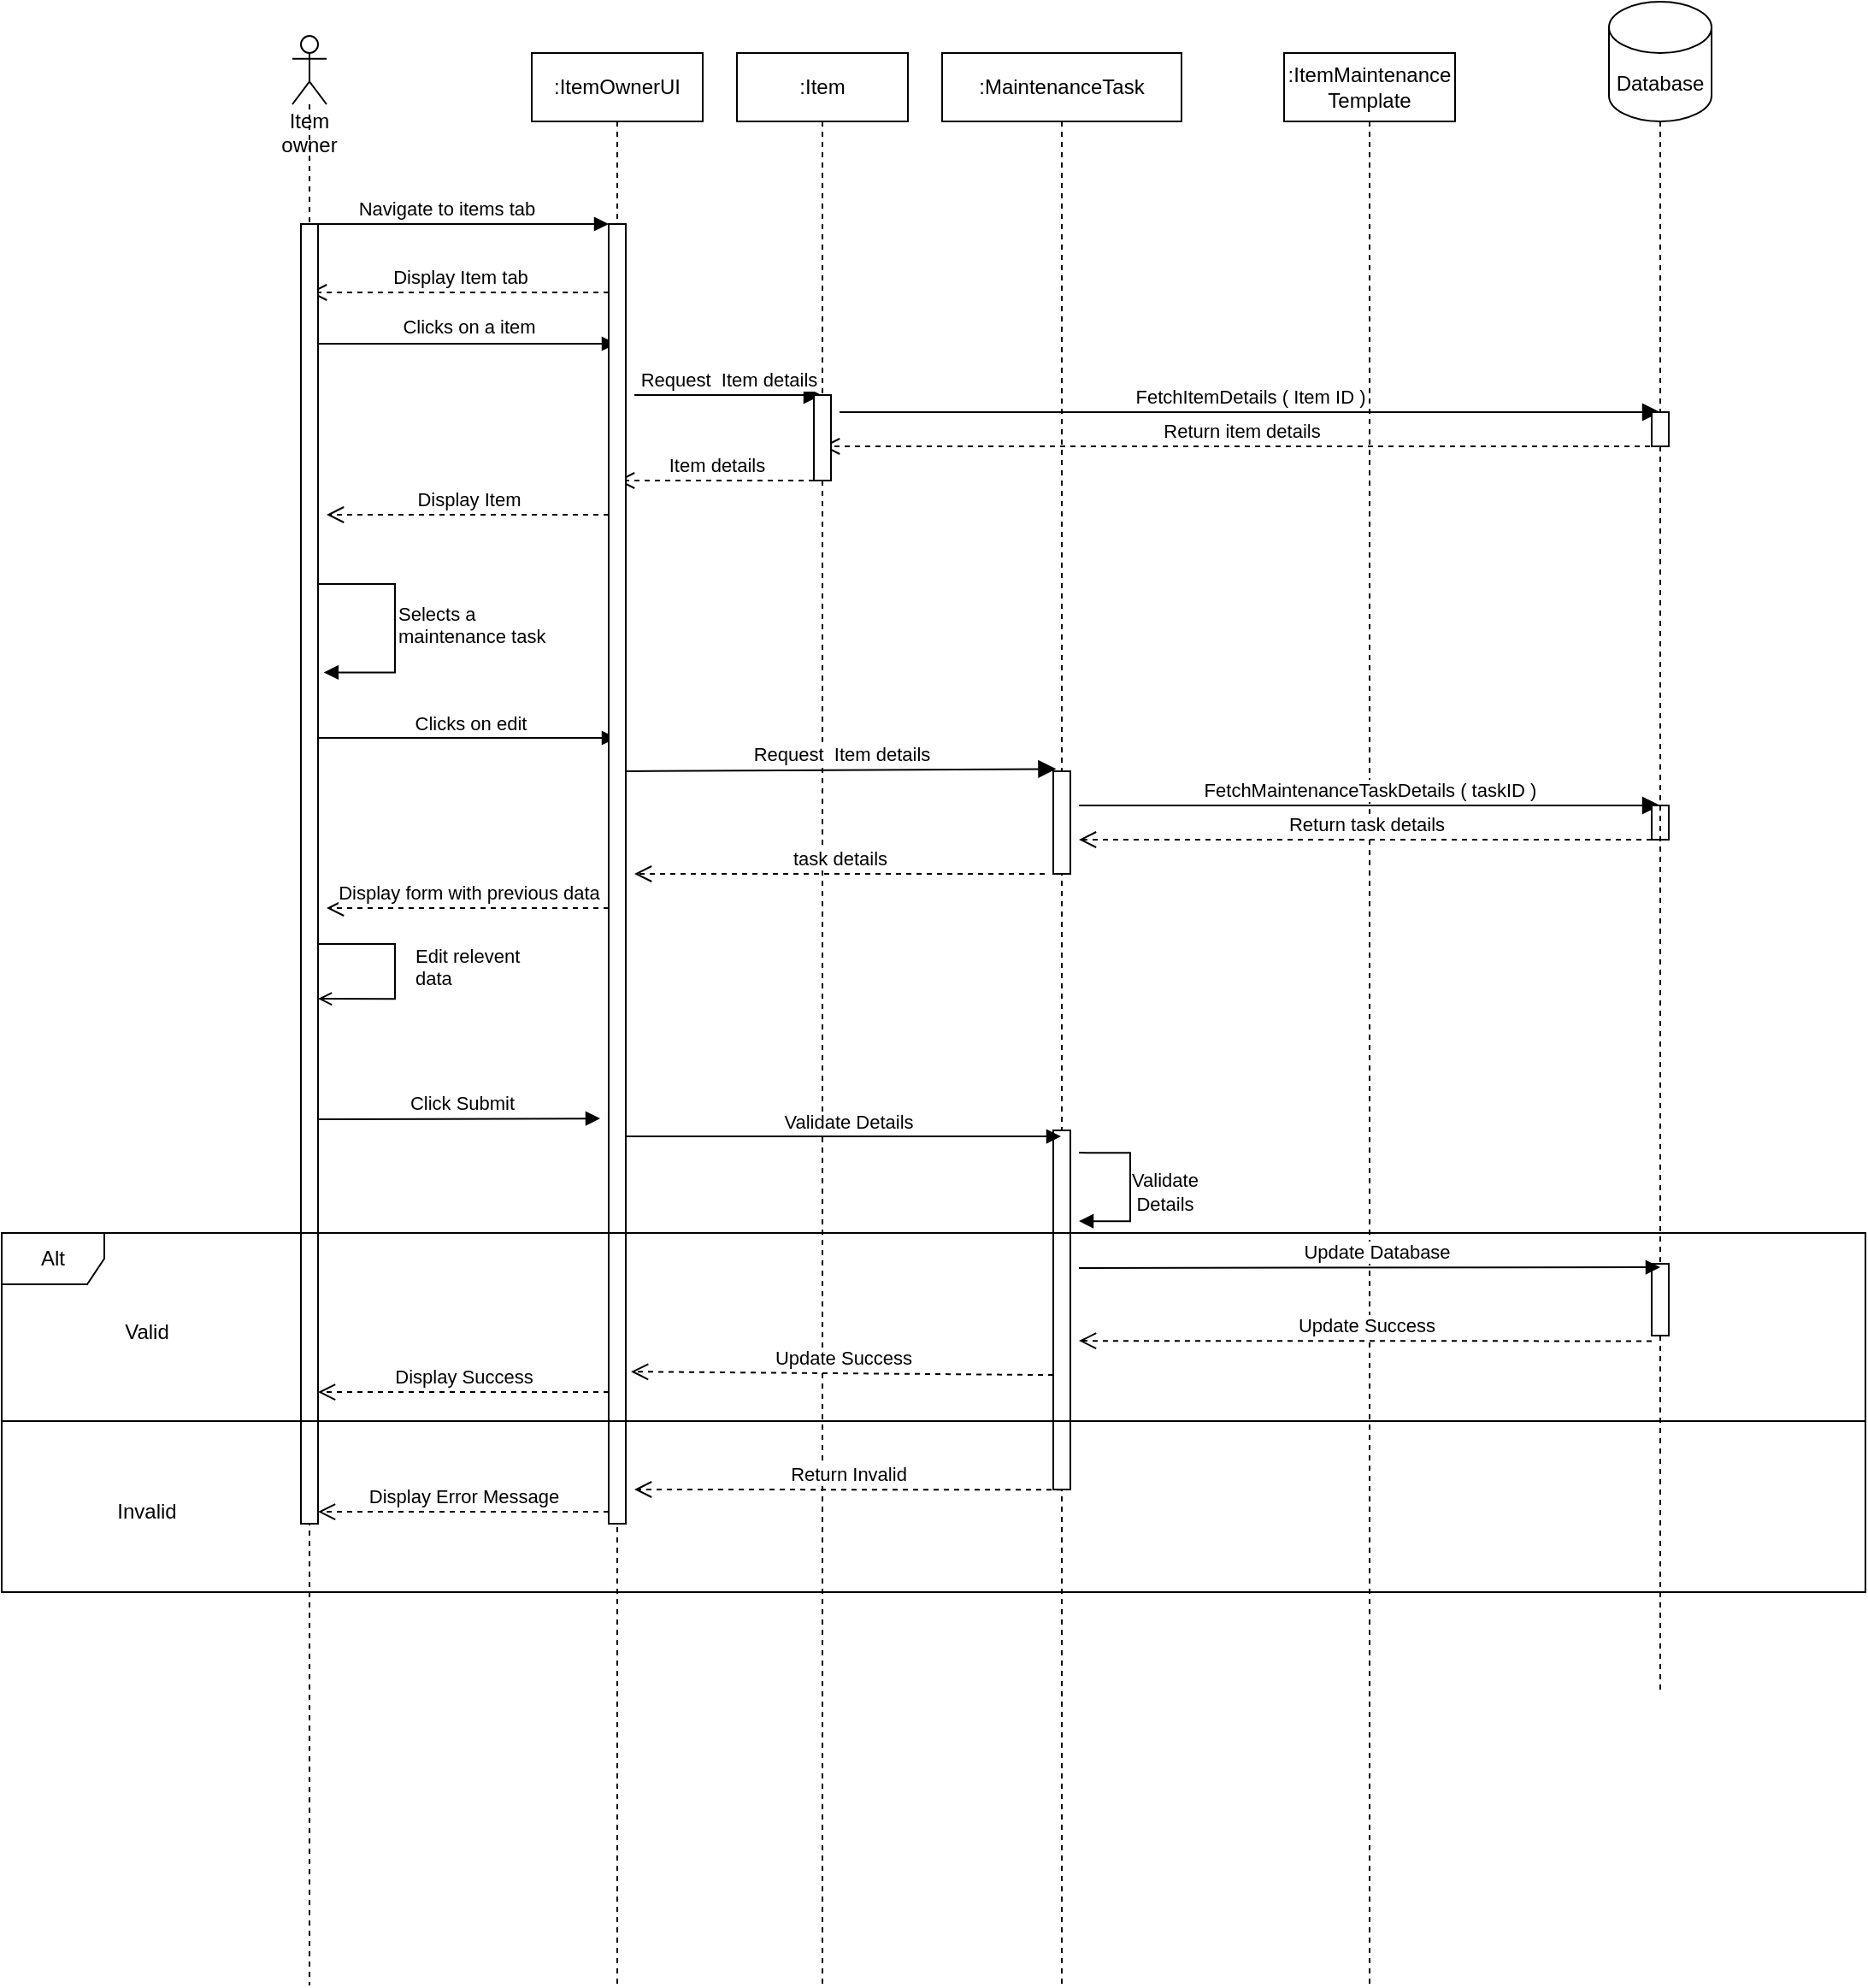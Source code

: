 <mxfile version="20.3.0" type="device"><diagram id="p-N7Z5-5JQ6yt3QowBll" name="Page-1"><mxGraphModel dx="2480" dy="2569" grid="1" gridSize="10" guides="1" tooltips="1" connect="1" arrows="1" fold="1" page="1" pageScale="1" pageWidth="850" pageHeight="1100" math="0" shadow="0"><root><mxCell id="0"/><mxCell id="1" parent="0"/><mxCell id="HhisWYOSdjwH1lrXGur9-63" value="Item owner" style="shape=umlLifeline;participant=umlActor;perimeter=lifelinePerimeter;whiteSpace=wrap;html=1;container=1;collapsible=0;recursiveResize=0;verticalAlign=top;spacingTop=36;outlineConnect=0;align=center;" vertex="1" parent="1"><mxGeometry x="420" y="-40" width="20" height="1140" as="geometry"/></mxCell><mxCell id="HhisWYOSdjwH1lrXGur9-64" value=":ItemOwnerUI" style="shape=umlLifeline;perimeter=lifelinePerimeter;whiteSpace=wrap;html=1;container=0;collapsible=0;recursiveResize=0;outlineConnect=0;" vertex="1" parent="1"><mxGeometry x="560" y="-30" width="100" height="1130" as="geometry"/></mxCell><mxCell id="HhisWYOSdjwH1lrXGur9-65" value="Display Item tab" style="html=1;verticalAlign=bottom;endArrow=open;dashed=1;endSize=8;rounded=0;" edge="1" parent="1" source="HhisWYOSdjwH1lrXGur9-97" target="HhisWYOSdjwH1lrXGur9-63"><mxGeometry relative="1" as="geometry"><mxPoint x="510" y="146" as="targetPoint"/><mxPoint x="570" y="110" as="sourcePoint"/><Array as="points"><mxPoint x="510" y="110"/></Array></mxGeometry></mxCell><mxCell id="HhisWYOSdjwH1lrXGur9-66" value="Clicks on a item" style="html=1;verticalAlign=bottom;endArrow=block;rounded=0;" edge="1" parent="1" target="HhisWYOSdjwH1lrXGur9-64"><mxGeometry x="0.029" y="1" relative="1" as="geometry"><mxPoint x="430" y="140" as="sourcePoint"/><mxPoint x="575" y="140" as="targetPoint"/><Array as="points"><mxPoint x="430" y="140"/></Array><mxPoint as="offset"/></mxGeometry></mxCell><mxCell id="HhisWYOSdjwH1lrXGur9-67" value=":MaintenanceTask" style="shape=umlLifeline;perimeter=lifelinePerimeter;whiteSpace=wrap;html=1;container=1;collapsible=0;recursiveResize=0;outlineConnect=0;" vertex="1" parent="1"><mxGeometry x="800" y="-30" width="140" height="1130" as="geometry"/></mxCell><mxCell id="HhisWYOSdjwH1lrXGur9-68" value="" style="html=1;points=[];perimeter=orthogonalPerimeter;" vertex="1" parent="HhisWYOSdjwH1lrXGur9-67"><mxGeometry x="65" y="630" width="10" height="210" as="geometry"/></mxCell><mxCell id="HhisWYOSdjwH1lrXGur9-72" value="FetchItemDetails ( Item ID )" style="html=1;verticalAlign=bottom;endArrow=block;endSize=8;rounded=0;endFill=1;" edge="1" parent="HhisWYOSdjwH1lrXGur9-67"><mxGeometry relative="1" as="geometry"><mxPoint x="420" y="210" as="targetPoint"/><mxPoint x="-60" y="210" as="sourcePoint"/><Array as="points"><mxPoint x="-60" y="210"/></Array></mxGeometry></mxCell><mxCell id="HhisWYOSdjwH1lrXGur9-123" value="" style="html=1;points=[];perimeter=orthogonalPerimeter;" vertex="1" parent="HhisWYOSdjwH1lrXGur9-67"><mxGeometry x="65" y="420" width="10" height="60" as="geometry"/></mxCell><mxCell id="HhisWYOSdjwH1lrXGur9-73" value=":ItemMaintenance&lt;br&gt;Template" style="shape=umlLifeline;perimeter=lifelinePerimeter;whiteSpace=wrap;html=1;container=1;collapsible=0;recursiveResize=0;outlineConnect=0;" vertex="1" parent="1"><mxGeometry x="1000" y="-30" width="100" height="1130" as="geometry"/></mxCell><mxCell id="HhisWYOSdjwH1lrXGur9-74" value="Return item details" style="html=1;verticalAlign=bottom;endArrow=open;dashed=1;endSize=8;rounded=0;" edge="1" parent="HhisWYOSdjwH1lrXGur9-73" target="HhisWYOSdjwH1lrXGur9-107"><mxGeometry relative="1" as="geometry"><mxPoint x="-125" y="230" as="targetPoint"/><mxPoint x="220" y="230" as="sourcePoint"/><Array as="points"><mxPoint x="-44.7" y="230"/></Array></mxGeometry></mxCell><mxCell id="HhisWYOSdjwH1lrXGur9-76" value="Database" style="shape=cylinder3;whiteSpace=wrap;html=1;boundedLbl=1;backgroundOutline=1;size=15;" vertex="1" parent="1"><mxGeometry x="1190" y="-60" width="60" height="70" as="geometry"/></mxCell><mxCell id="HhisWYOSdjwH1lrXGur9-82" value="" style="edgeStyle=orthogonalEdgeStyle;rounded=0;orthogonalLoop=1;jettySize=auto;html=1;exitX=0.5;exitY=1;exitDx=0;exitDy=0;exitPerimeter=0;endArrow=none;endFill=0;dashed=1;startArrow=none;" edge="1" parent="1" source="HhisWYOSdjwH1lrXGur9-125"><mxGeometry relative="1" as="geometry"><mxPoint x="1220" y="930" as="targetPoint"/><mxPoint x="1220" y="10.0" as="sourcePoint"/></mxGeometry></mxCell><mxCell id="HhisWYOSdjwH1lrXGur9-98" value="Navigate to items tab" style="html=1;verticalAlign=bottom;endArrow=block;entryX=0;entryY=0;rounded=0;endFill=1;" edge="1" parent="1" target="HhisWYOSdjwH1lrXGur9-97"><mxGeometry x="0.333" relative="1" as="geometry"><mxPoint x="540" y="70" as="sourcePoint"/><Array as="points"><mxPoint x="430" y="70"/></Array><mxPoint as="offset"/></mxGeometry></mxCell><mxCell id="HhisWYOSdjwH1lrXGur9-99" value="Request&amp;nbsp; Item details" style="html=1;verticalAlign=bottom;endArrow=block;endSize=8;rounded=0;endFill=1;" edge="1" parent="1" target="HhisWYOSdjwH1lrXGur9-107"><mxGeometry relative="1" as="geometry"><mxPoint x="459.929" y="170" as="targetPoint"/><mxPoint x="620" y="170" as="sourcePoint"/><Array as="points"><mxPoint x="620" y="170"/></Array></mxGeometry></mxCell><mxCell id="HhisWYOSdjwH1lrXGur9-100" value="Selects a&lt;br&gt;maintenance task" style="html=1;verticalAlign=bottom;endArrow=block;rounded=0;startArrow=none;edgeStyle=orthogonalEdgeStyle;align=left;entryX=1.341;entryY=0.345;entryDx=0;entryDy=0;entryPerimeter=0;" edge="1" parent="1" target="HhisWYOSdjwH1lrXGur9-102"><mxGeometry x="0.239" relative="1" as="geometry"><mxPoint x="430" y="280.5" as="sourcePoint"/><mxPoint x="480" y="340" as="targetPoint"/><Array as="points"><mxPoint x="480" y="281"/><mxPoint x="480" y="332"/></Array><mxPoint as="offset"/></mxGeometry></mxCell><mxCell id="HhisWYOSdjwH1lrXGur9-102" value="" style="html=1;points=[];perimeter=orthogonalPerimeter;" vertex="1" parent="1"><mxGeometry x="425" y="70" width="10" height="760" as="geometry"/></mxCell><mxCell id="HhisWYOSdjwH1lrXGur9-107" value=":Item" style="shape=umlLifeline;perimeter=lifelinePerimeter;whiteSpace=wrap;html=1;container=1;collapsible=0;recursiveResize=0;outlineConnect=0;" vertex="1" parent="1"><mxGeometry x="680" y="-30" width="100" height="1130" as="geometry"/></mxCell><mxCell id="HhisWYOSdjwH1lrXGur9-71" value="Update Success" style="html=1;verticalAlign=bottom;endArrow=open;dashed=1;endSize=8;rounded=0;entryX=1.304;entryY=0.883;entryDx=0;entryDy=0;entryPerimeter=0;" edge="1" parent="HhisWYOSdjwH1lrXGur9-107" target="HhisWYOSdjwH1lrXGur9-97"><mxGeometry relative="1" as="geometry"><mxPoint x="50" y="773.06" as="targetPoint"/><mxPoint x="185" y="773.06" as="sourcePoint"/><Array as="points"/></mxGeometry></mxCell><mxCell id="HhisWYOSdjwH1lrXGur9-108" value="" style="html=1;points=[];perimeter=orthogonalPerimeter;" vertex="1" parent="HhisWYOSdjwH1lrXGur9-107"><mxGeometry x="45" y="200" width="10" height="50" as="geometry"/></mxCell><mxCell id="HhisWYOSdjwH1lrXGur9-109" value="Item details" style="html=1;verticalAlign=bottom;endArrow=open;dashed=1;endSize=8;rounded=0;" edge="1" parent="HhisWYOSdjwH1lrXGur9-107"><mxGeometry relative="1" as="geometry"><mxPoint x="-70" y="250" as="targetPoint"/><mxPoint x="45" y="250" as="sourcePoint"/><Array as="points"><mxPoint x="-50" y="250"/></Array></mxGeometry></mxCell><mxCell id="HhisWYOSdjwH1lrXGur9-117" value="Request&amp;nbsp; Item details" style="html=1;verticalAlign=bottom;endArrow=block;endSize=8;rounded=0;endFill=1;entryX=0.174;entryY=-0.022;entryDx=0;entryDy=0;entryPerimeter=0;" edge="1" parent="HhisWYOSdjwH1lrXGur9-107" target="HhisWYOSdjwH1lrXGur9-123"><mxGeometry relative="1" as="geometry"><mxPoint x="180" y="420" as="targetPoint"/><mxPoint x="-64.5" y="420" as="sourcePoint"/><Array as="points"><mxPoint x="-64.5" y="420"/></Array></mxGeometry></mxCell><mxCell id="HhisWYOSdjwH1lrXGur9-69" style="edgeStyle=orthogonalEdgeStyle;rounded=0;orthogonalLoop=1;jettySize=auto;html=1;endArrow=block;endFill=1;" edge="1" parent="HhisWYOSdjwH1lrXGur9-107"><mxGeometry relative="1" as="geometry"><mxPoint x="200" y="643.06" as="sourcePoint"/><mxPoint x="200" y="683.06" as="targetPoint"/><Array as="points"><mxPoint x="230" y="643.06"/><mxPoint x="230" y="683.06"/></Array></mxGeometry></mxCell><mxCell id="HhisWYOSdjwH1lrXGur9-70" value="Validate&lt;br&gt;Details" style="edgeLabel;html=1;align=center;verticalAlign=middle;resizable=0;points=[];" vertex="1" connectable="0" parent="HhisWYOSdjwH1lrXGur9-69"><mxGeometry x="-0.152" y="-2" relative="1" as="geometry"><mxPoint x="22" y="10" as="offset"/></mxGeometry></mxCell><mxCell id="HhisWYOSdjwH1lrXGur9-91" value="Update Success" style="html=1;verticalAlign=bottom;endArrow=open;dashed=1;endSize=8;rounded=0;exitX=0.071;exitY=1.004;exitDx=0;exitDy=0;exitPerimeter=0;" edge="1" parent="HhisWYOSdjwH1lrXGur9-107"><mxGeometry relative="1" as="geometry"><mxPoint x="200" y="753.06" as="targetPoint"/><mxPoint x="535" y="753.22" as="sourcePoint"/><Array as="points"/></mxGeometry></mxCell><mxCell id="HhisWYOSdjwH1lrXGur9-92" value="Display Success" style="html=1;verticalAlign=bottom;endArrow=open;dashed=1;endSize=8;rounded=0;" edge="1" parent="HhisWYOSdjwH1lrXGur9-107"><mxGeometry relative="1" as="geometry"><mxPoint x="-245.0" y="783.06" as="targetPoint"/><mxPoint x="-75" y="783.06" as="sourcePoint"/><Array as="points"/></mxGeometry></mxCell><mxCell id="HhisWYOSdjwH1lrXGur9-105" value="Validate Details" style="html=1;verticalAlign=bottom;endArrow=block;rounded=0;startArrow=none;" edge="1" parent="HhisWYOSdjwH1lrXGur9-107" target="HhisWYOSdjwH1lrXGur9-67"><mxGeometry x="0.029" relative="1" as="geometry"><mxPoint x="-65" y="633.56" as="sourcePoint"/><mxPoint x="70" y="633.06" as="targetPoint"/><Array as="points"><mxPoint x="-65" y="633.56"/></Array><mxPoint x="-1" as="offset"/></mxGeometry></mxCell><mxCell id="HhisWYOSdjwH1lrXGur9-106" value="Display Error Message" style="html=1;verticalAlign=bottom;endArrow=open;dashed=1;endSize=8;rounded=0;" edge="1" parent="HhisWYOSdjwH1lrXGur9-107"><mxGeometry relative="1" as="geometry"><mxPoint x="-245" y="853.06" as="targetPoint"/><mxPoint x="-75" y="853.06" as="sourcePoint"/><Array as="points"/></mxGeometry></mxCell><mxCell id="HhisWYOSdjwH1lrXGur9-113" value="Valid" style="text;html=1;strokeColor=none;fillColor=none;align=center;verticalAlign=middle;whiteSpace=wrap;rounded=0;" vertex="1" parent="HhisWYOSdjwH1lrXGur9-107"><mxGeometry x="-400" y="733.06" width="110" height="30" as="geometry"/></mxCell><mxCell id="HhisWYOSdjwH1lrXGur9-114" value="Invalid" style="text;html=1;strokeColor=none;fillColor=none;align=center;verticalAlign=middle;whiteSpace=wrap;rounded=0;" vertex="1" parent="HhisWYOSdjwH1lrXGur9-107"><mxGeometry x="-400" y="838.06" width="110" height="30" as="geometry"/></mxCell><mxCell id="HhisWYOSdjwH1lrXGur9-89" value="Click Submit" style="html=1;verticalAlign=bottom;endArrow=block;rounded=0;startArrow=none;" edge="1" parent="HhisWYOSdjwH1lrXGur9-107"><mxGeometry x="0.029" relative="1" as="geometry"><mxPoint x="-245" y="623.56" as="sourcePoint"/><mxPoint x="-80" y="623.06" as="targetPoint"/><Array as="points"><mxPoint x="-245" y="623.56"/></Array><mxPoint x="-1" as="offset"/></mxGeometry></mxCell><mxCell id="HhisWYOSdjwH1lrXGur9-122" value="task details" style="html=1;verticalAlign=bottom;endArrow=open;dashed=1;endSize=8;rounded=0;" edge="1" parent="HhisWYOSdjwH1lrXGur9-107"><mxGeometry relative="1" as="geometry"><mxPoint x="-60" y="480" as="targetPoint"/><mxPoint x="180" y="480" as="sourcePoint"/><Array as="points"><mxPoint x="0.3" y="480"/></Array></mxGeometry></mxCell><mxCell id="HhisWYOSdjwH1lrXGur9-110" value="Display Item" style="html=1;verticalAlign=bottom;endArrow=open;dashed=1;endSize=8;rounded=0;" edge="1" parent="1"><mxGeometry relative="1" as="geometry"><mxPoint x="440" y="240" as="targetPoint"/><mxPoint x="605" y="240" as="sourcePoint"/><Array as="points"><mxPoint x="510" y="240"/></Array></mxGeometry></mxCell><mxCell id="HhisWYOSdjwH1lrXGur9-112" value="Clicks on edit" style="html=1;verticalAlign=bottom;endArrow=block;rounded=0;startArrow=none;" edge="1" parent="1" target="HhisWYOSdjwH1lrXGur9-64"><mxGeometry x="0.029" relative="1" as="geometry"><mxPoint x="435" y="370.5" as="sourcePoint"/><mxPoint x="595" y="370" as="targetPoint"/><Array as="points"><mxPoint x="435" y="370.5"/></Array><mxPoint x="-1" as="offset"/></mxGeometry></mxCell><mxCell id="HhisWYOSdjwH1lrXGur9-115" value="" style="html=1;points=[];perimeter=orthogonalPerimeter;" vertex="1" parent="1"><mxGeometry x="1215" y="180" width="10" height="20" as="geometry"/></mxCell><mxCell id="HhisWYOSdjwH1lrXGur9-116" value="" style="edgeStyle=orthogonalEdgeStyle;rounded=0;orthogonalLoop=1;jettySize=auto;html=1;exitX=0.5;exitY=1;exitDx=0;exitDy=0;exitPerimeter=0;endArrow=none;endFill=0;dashed=1;" edge="1" parent="1" source="HhisWYOSdjwH1lrXGur9-76" target="HhisWYOSdjwH1lrXGur9-115"><mxGeometry relative="1" as="geometry"><mxPoint x="1220" y="450" as="targetPoint"/><mxPoint x="1220" y="10" as="sourcePoint"/></mxGeometry></mxCell><mxCell id="HhisWYOSdjwH1lrXGur9-111" value="Display form with previous data" style="html=1;verticalAlign=bottom;endArrow=open;dashed=1;endSize=8;rounded=0;" edge="1" parent="1"><mxGeometry relative="1" as="geometry"><mxPoint x="440" y="470" as="targetPoint"/><mxPoint x="605" y="470" as="sourcePoint"/><Array as="points"><mxPoint x="510" y="470"/></Array></mxGeometry></mxCell><mxCell id="HhisWYOSdjwH1lrXGur9-118" value="FetchMaintenanceTaskDetails ( taskID )" style="html=1;verticalAlign=bottom;endArrow=block;endSize=8;rounded=0;endFill=1;" edge="1" parent="1"><mxGeometry relative="1" as="geometry"><mxPoint x="1220" y="410" as="targetPoint"/><mxPoint x="880" y="410" as="sourcePoint"/><Array as="points"><mxPoint x="880" y="410"/></Array></mxGeometry></mxCell><mxCell id="HhisWYOSdjwH1lrXGur9-119" value="" style="html=1;points=[];perimeter=orthogonalPerimeter;" vertex="1" parent="1"><mxGeometry x="1215" y="410" width="10" height="20" as="geometry"/></mxCell><mxCell id="HhisWYOSdjwH1lrXGur9-121" value="Return task details" style="html=1;verticalAlign=bottom;endArrow=open;dashed=1;endSize=8;rounded=0;" edge="1" parent="1"><mxGeometry relative="1" as="geometry"><mxPoint x="880" y="430" as="targetPoint"/><mxPoint x="1215" y="430" as="sourcePoint"/><Array as="points"><mxPoint x="950.3" y="430"/></Array></mxGeometry></mxCell><mxCell id="HhisWYOSdjwH1lrXGur9-104" value="Edit relevent &lt;br&gt;data" style="html=1;verticalAlign=bottom;endArrow=open;rounded=0;endFill=0;edgeStyle=orthogonalEdgeStyle;align=left;" edge="1" parent="1"><mxGeometry x="0.212" y="10" relative="1" as="geometry"><mxPoint x="435" y="491" as="sourcePoint"/><mxPoint x="435" y="523.06" as="targetPoint"/><Array as="points"><mxPoint x="480" y="491.06"/><mxPoint x="480" y="523.06"/></Array><mxPoint as="offset"/></mxGeometry></mxCell><mxCell id="HhisWYOSdjwH1lrXGur9-94" value="Return Invalid" style="html=1;verticalAlign=bottom;endArrow=open;dashed=1;endSize=8;rounded=0;exitX=0.5;exitY=0.969;exitDx=0;exitDy=0;exitPerimeter=0;" edge="1" parent="1"><mxGeometry relative="1" as="geometry"><mxPoint x="620" y="810" as="targetPoint"/><mxPoint x="870.0" y="810.16" as="sourcePoint"/><Array as="points"/></mxGeometry></mxCell><mxCell id="HhisWYOSdjwH1lrXGur9-97" value="" style="html=1;points=[];perimeter=orthogonalPerimeter;" vertex="1" parent="1"><mxGeometry x="605" y="70" width="10" height="760" as="geometry"/></mxCell><mxCell id="HhisWYOSdjwH1lrXGur9-125" value="" style="html=1;points=[];perimeter=orthogonalPerimeter;" vertex="1" parent="1"><mxGeometry x="1215" y="678.06" width="10" height="41.94" as="geometry"/></mxCell><mxCell id="HhisWYOSdjwH1lrXGur9-127" value="" style="edgeStyle=orthogonalEdgeStyle;rounded=0;orthogonalLoop=1;jettySize=auto;html=1;exitX=0.5;exitY=1;exitDx=0;exitDy=0;exitPerimeter=0;endArrow=none;endFill=0;dashed=1;startArrow=none;" edge="1" parent="1" source="HhisWYOSdjwH1lrXGur9-115" target="HhisWYOSdjwH1lrXGur9-125"><mxGeometry relative="1" as="geometry"><mxPoint x="1220" y="930" as="targetPoint"/><mxPoint x="1220" y="200" as="sourcePoint"/></mxGeometry></mxCell><mxCell id="HhisWYOSdjwH1lrXGur9-90" value="Update Database" style="html=1;verticalAlign=bottom;endArrow=block;rounded=0;startArrow=none;" edge="1" parent="1"><mxGeometry x="0.029" relative="1" as="geometry"><mxPoint x="880" y="680.5" as="sourcePoint"/><mxPoint x="1220" y="680" as="targetPoint"/><Array as="points"/><mxPoint x="-1" as="offset"/></mxGeometry></mxCell><mxCell id="HhisWYOSdjwH1lrXGur9-60" value="Alt" style="shape=umlFrame;whiteSpace=wrap;html=1;fillColor=none;" vertex="1" parent="1"><mxGeometry x="250" y="660" width="1090" height="110" as="geometry"/></mxCell><mxCell id="HhisWYOSdjwH1lrXGur9-59" value="" style="html=1;fillColor=none;" vertex="1" parent="1"><mxGeometry x="250" y="770" width="1090" height="100" as="geometry"/></mxCell></root></mxGraphModel></diagram></mxfile>